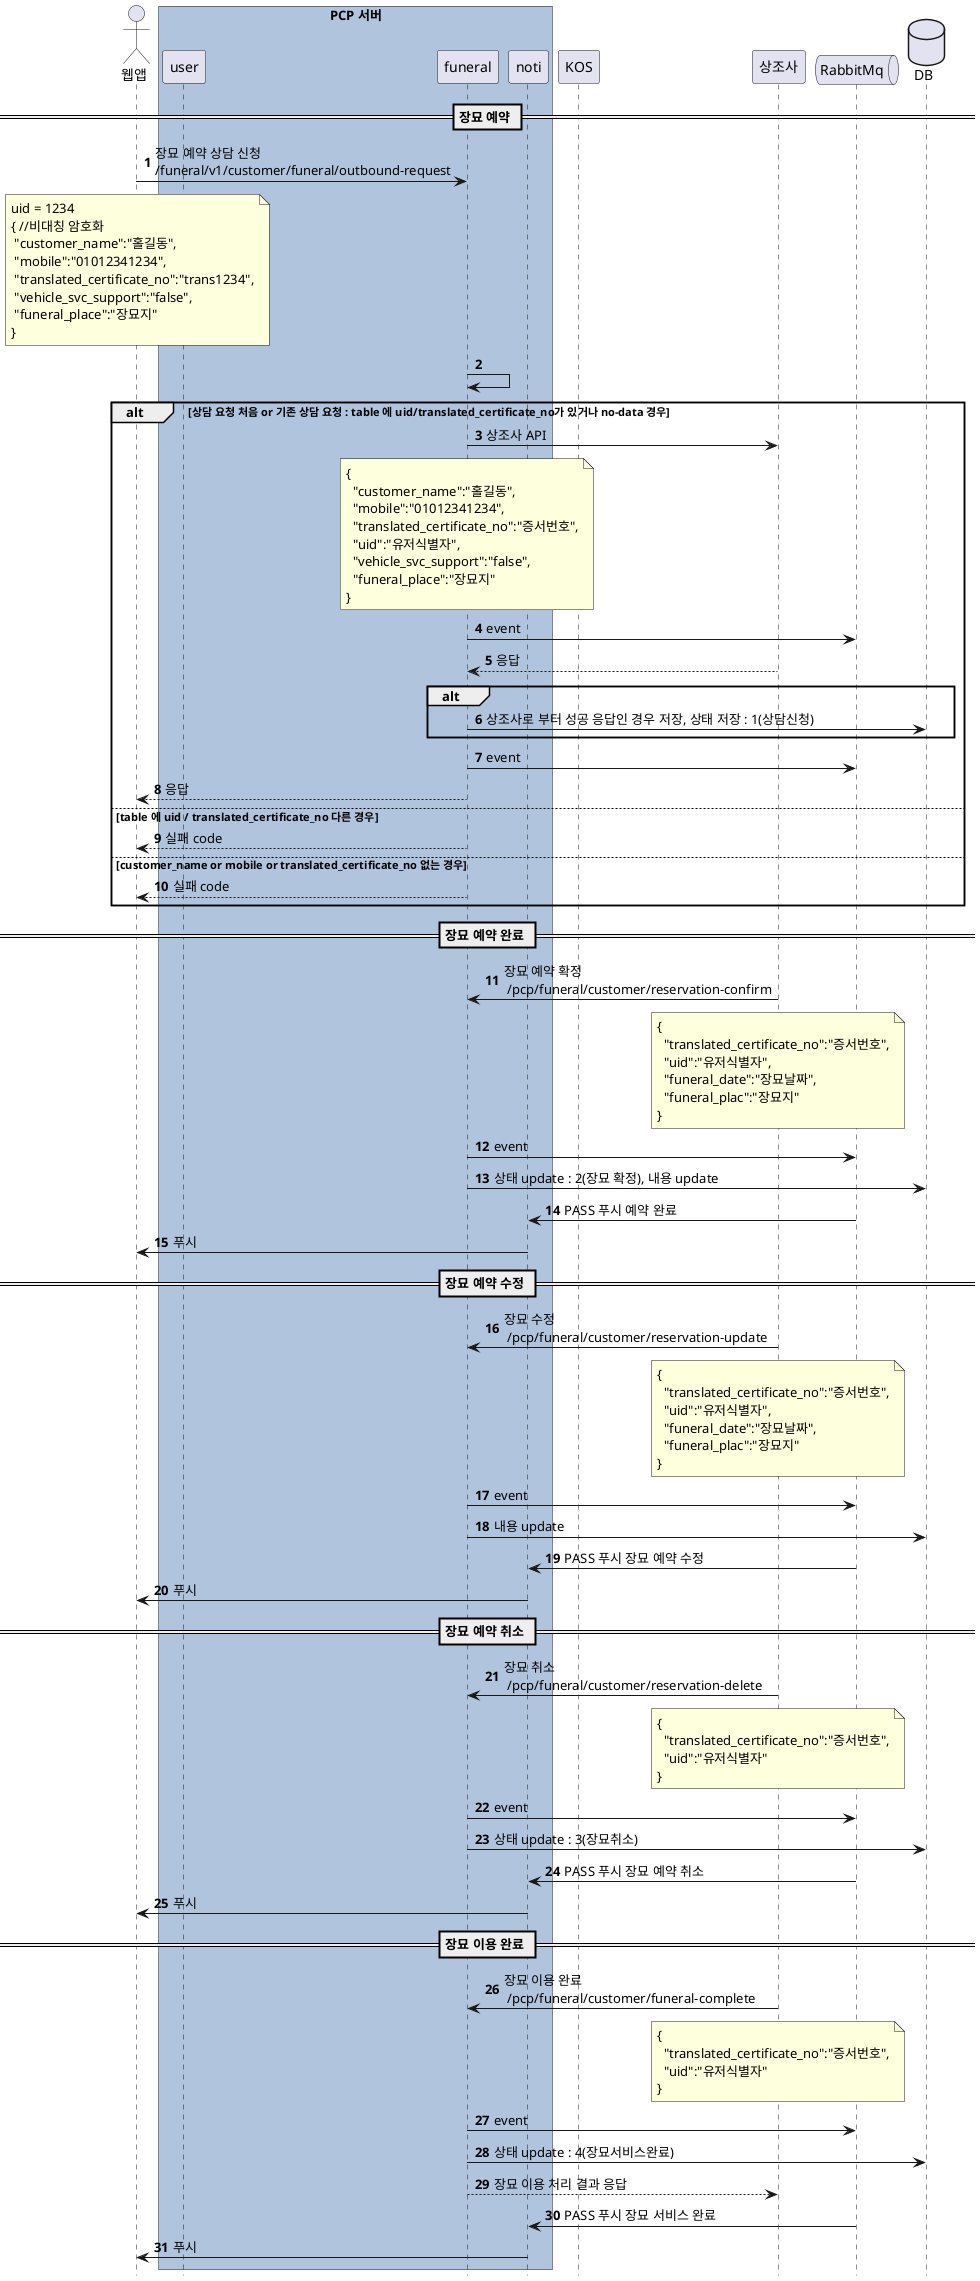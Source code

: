 @startuml
'장묘 sequence flow

hide footbox

actor "웹앱" as app

box "PCP 서버" #LightSteelBlue
Participant "user" as user_svc
Participant "funeral" as fun_svc
Participant "noti" as noti
end box

participant "KOS" as kos
participant "상조사" as sangjo

queue "RabbitMq" as rb

database "DB" as db


autonumber


== 장묘 예약 ==

app -> fun_svc : 장묘 예약 상담 신청 \n/funeral/v1/customer/funeral/outbound-request
note over app
uid = 1234 
{ //비대칭 암호화
 "customer_name":"홀길동",
 "mobile":"01012341234",
 "translated_certificate_no":"trans1234",
 "vehicle_svc_support":"false",
 "funeral_place":"장묘지"
}
end note

fun_svc -> fun_svc

alt  상담 요청 처음 or 기존 상담 요청 : table 에 uid/translated_certificate_no가 있거나 no-data 경우
  fun_svc -> sangjo : 상조사 API
  note over fun_svc
  { 
    "customer_name":"홀길동",
    "mobile":"01012341234",
    "translated_certificate_no":"증서번호",
    "uid":"유저식별자",
    "vehicle_svc_support":"false",
    "funeral_place":"장묘지"
  }
  end note
  fun_svc -> rb : event
  
  fun_svc <-- sangjo : 응답
  alt 
  fun_svc -> db : 상조사로 부터 성공 응답인 경우 저장, 상태 저장 : 1(상담신청)
  end
  fun_svc -> rb : event
  app <-- fun_svc : 응답

else table 에 uid / translated_certificate_no 다른 경우
  app <-- fun_svc : 실패 code
else customer_name or mobile or translated_certificate_no 없는 경우
  app <-- fun_svc : 실패 code
end

== 장묘 예약 완료 ==
sangjo -> fun_svc : 장묘 예약 확정 \n /pcp/funeral/customer/reservation-confirm
note over sangjo
{
  "translated_certificate_no":"증서번호",
  "uid":"유저식별자",
  "funeral_date":"장묘날짜",
  "funeral_plac":"장묘지" 
}
end note
fun_svc -> rb : event
fun_svc -> db : 상태 update : 2(장묘 확정), 내용 update
rb -> noti : PASS 푸시 예약 완료
noti -> app : 푸시


== 장묘 예약 수정 ==
sangjo -> fun_svc : 장묘 수정 \n /pcp/funeral/customer/reservation-update
note over sangjo
{
  "translated_certificate_no":"증서번호",
  "uid":"유저식별자",
  "funeral_date":"장묘날짜",
  "funeral_plac":"장묘지"
}
end note
fun_svc -> rb : event
fun_svc -> db : 내용 update
rb -> noti : PASS 푸시 장묘 예약 수정
noti -> app : 푸시

== 장묘 예약 취소 ==
sangjo -> fun_svc : 장묘 취소 \n /pcp/funeral/customer/reservation-delete
note over sangjo
{
  "translated_certificate_no":"증서번호",
  "uid":"유저식별자"
}
end note
fun_svc -> rb : event
fun_svc -> db : 상태 update : 3(장묘취소)
rb -> noti : PASS 푸시 장묘 예약 취소
noti -> app : 푸시

== 장묘 이용 완료 ==
sangjo -> fun_svc : 장묘 이용 완료 \n /pcp/funeral/customer/funeral-complete
note over sangjo
{
  "translated_certificate_no":"증서번호",
  "uid":"유저식별자"
}
end note
fun_svc -> rb : event
fun_svc -> db : 상태 update : 4(장묘서비스완료)
fun_svc --> sangjo : 장묘 이용 처리 결과 응답
rb -> noti : PASS 푸시 장묘 서비스 완료
noti -> app : 푸시

@enduml